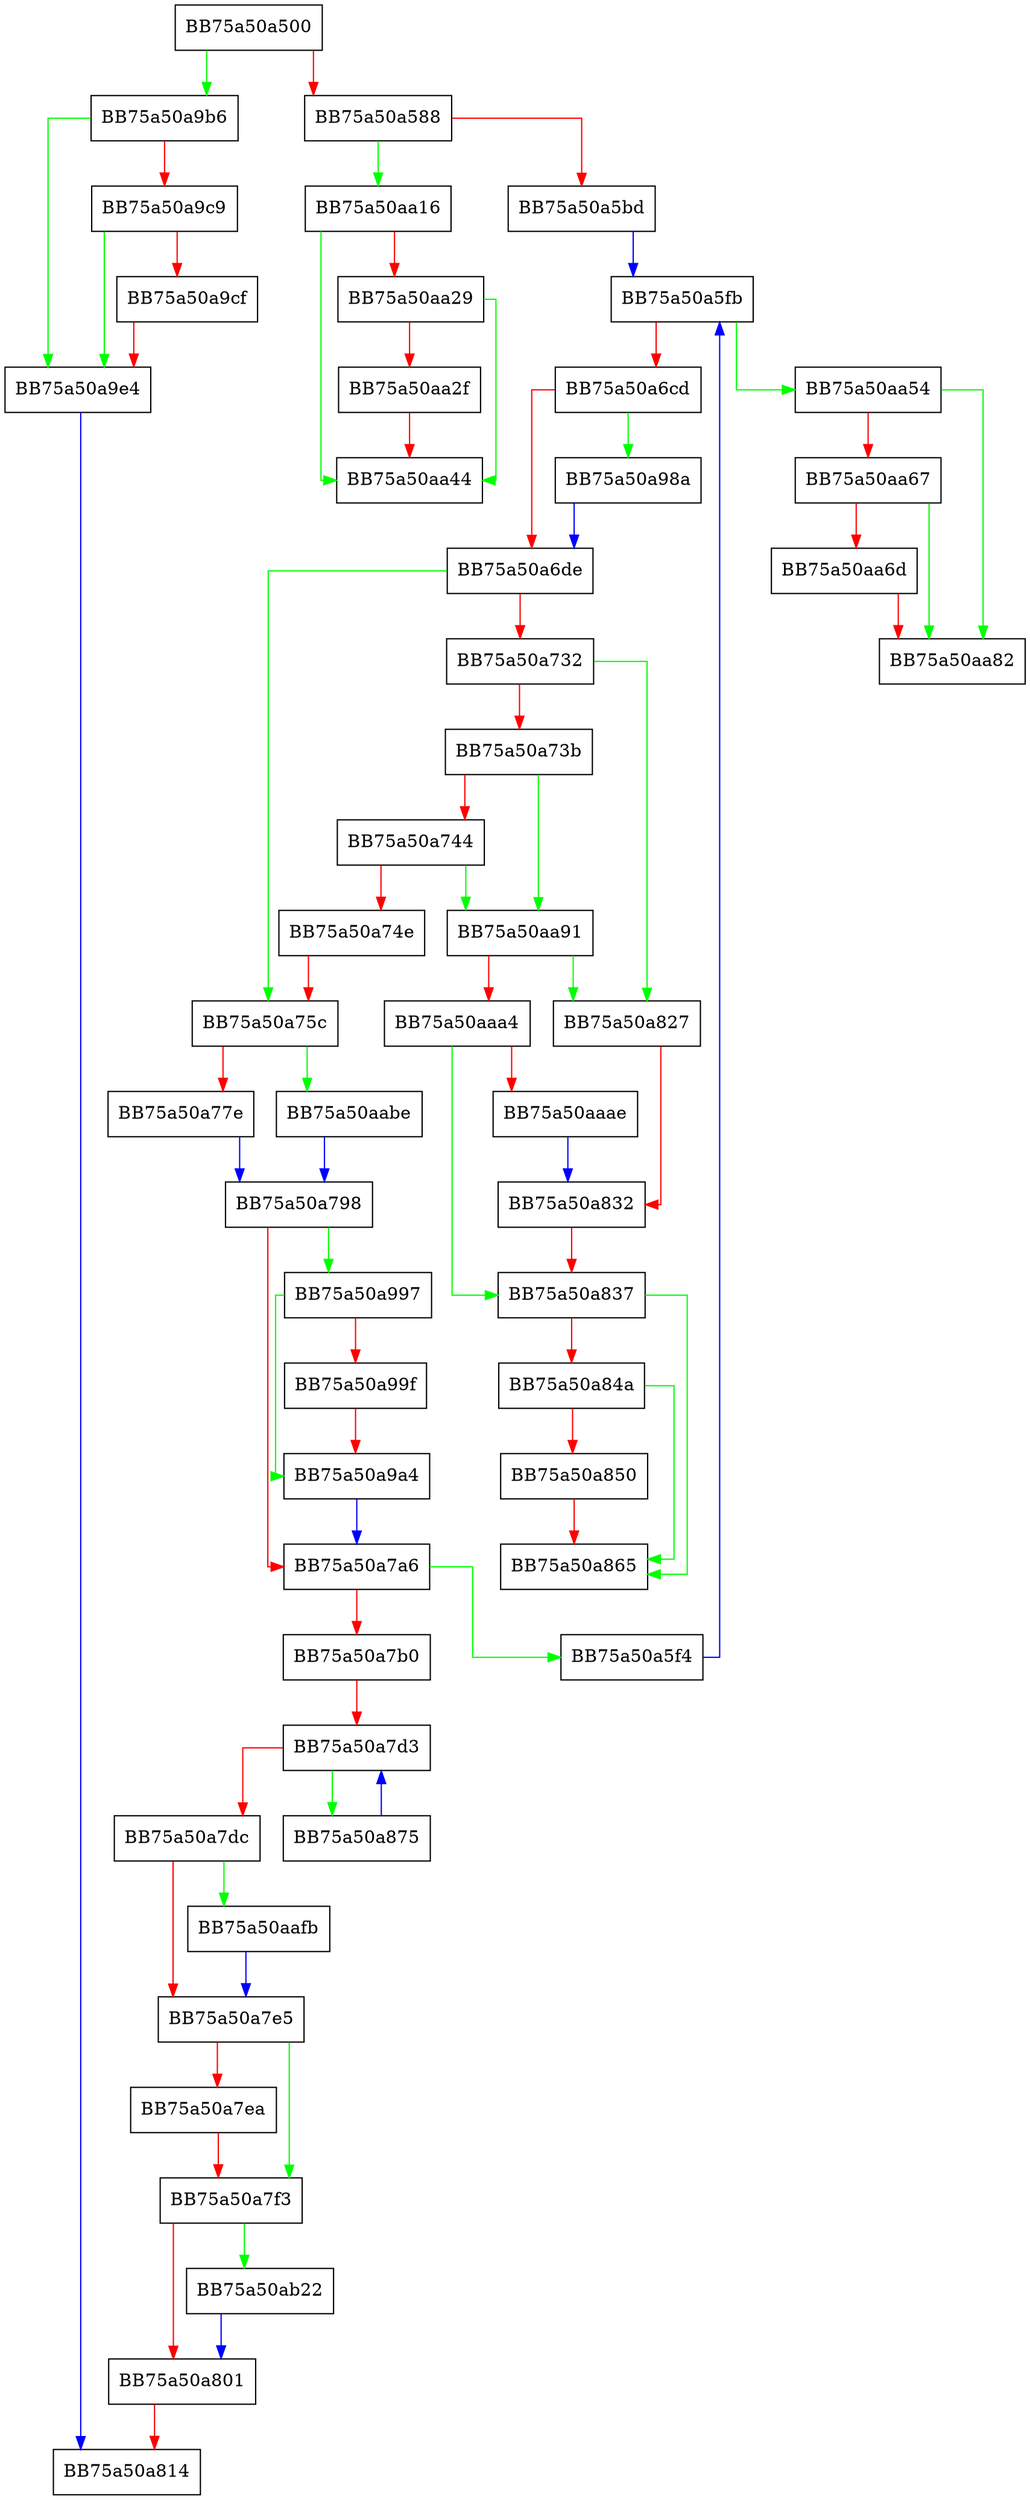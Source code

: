 digraph EnumerateFirmwareEnvironmentVariables {
  node [shape="box"];
  graph [splines=ortho];
  BB75a50a500 -> BB75a50a9b6 [color="green"];
  BB75a50a500 -> BB75a50a588 [color="red"];
  BB75a50a588 -> BB75a50aa16 [color="green"];
  BB75a50a588 -> BB75a50a5bd [color="red"];
  BB75a50a5bd -> BB75a50a5fb [color="blue"];
  BB75a50a5f4 -> BB75a50a5fb [color="blue"];
  BB75a50a5fb -> BB75a50aa54 [color="green"];
  BB75a50a5fb -> BB75a50a6cd [color="red"];
  BB75a50a6cd -> BB75a50a98a [color="green"];
  BB75a50a6cd -> BB75a50a6de [color="red"];
  BB75a50a6de -> BB75a50a75c [color="green"];
  BB75a50a6de -> BB75a50a732 [color="red"];
  BB75a50a732 -> BB75a50a827 [color="green"];
  BB75a50a732 -> BB75a50a73b [color="red"];
  BB75a50a73b -> BB75a50aa91 [color="green"];
  BB75a50a73b -> BB75a50a744 [color="red"];
  BB75a50a744 -> BB75a50aa91 [color="green"];
  BB75a50a744 -> BB75a50a74e [color="red"];
  BB75a50a74e -> BB75a50a75c [color="red"];
  BB75a50a75c -> BB75a50aabe [color="green"];
  BB75a50a75c -> BB75a50a77e [color="red"];
  BB75a50a77e -> BB75a50a798 [color="blue"];
  BB75a50a798 -> BB75a50a997 [color="green"];
  BB75a50a798 -> BB75a50a7a6 [color="red"];
  BB75a50a7a6 -> BB75a50a5f4 [color="green"];
  BB75a50a7a6 -> BB75a50a7b0 [color="red"];
  BB75a50a7b0 -> BB75a50a7d3 [color="red"];
  BB75a50a7d3 -> BB75a50a875 [color="green"];
  BB75a50a7d3 -> BB75a50a7dc [color="red"];
  BB75a50a7dc -> BB75a50aafb [color="green"];
  BB75a50a7dc -> BB75a50a7e5 [color="red"];
  BB75a50a7e5 -> BB75a50a7f3 [color="green"];
  BB75a50a7e5 -> BB75a50a7ea [color="red"];
  BB75a50a7ea -> BB75a50a7f3 [color="red"];
  BB75a50a7f3 -> BB75a50ab22 [color="green"];
  BB75a50a7f3 -> BB75a50a801 [color="red"];
  BB75a50a801 -> BB75a50a814 [color="red"];
  BB75a50a827 -> BB75a50a832 [color="red"];
  BB75a50a832 -> BB75a50a837 [color="red"];
  BB75a50a837 -> BB75a50a865 [color="green"];
  BB75a50a837 -> BB75a50a84a [color="red"];
  BB75a50a84a -> BB75a50a865 [color="green"];
  BB75a50a84a -> BB75a50a850 [color="red"];
  BB75a50a850 -> BB75a50a865 [color="red"];
  BB75a50a875 -> BB75a50a7d3 [color="blue"];
  BB75a50a98a -> BB75a50a6de [color="blue"];
  BB75a50a997 -> BB75a50a9a4 [color="green"];
  BB75a50a997 -> BB75a50a99f [color="red"];
  BB75a50a99f -> BB75a50a9a4 [color="red"];
  BB75a50a9a4 -> BB75a50a7a6 [color="blue"];
  BB75a50a9b6 -> BB75a50a9e4 [color="green"];
  BB75a50a9b6 -> BB75a50a9c9 [color="red"];
  BB75a50a9c9 -> BB75a50a9e4 [color="green"];
  BB75a50a9c9 -> BB75a50a9cf [color="red"];
  BB75a50a9cf -> BB75a50a9e4 [color="red"];
  BB75a50a9e4 -> BB75a50a814 [color="blue"];
  BB75a50aa16 -> BB75a50aa44 [color="green"];
  BB75a50aa16 -> BB75a50aa29 [color="red"];
  BB75a50aa29 -> BB75a50aa44 [color="green"];
  BB75a50aa29 -> BB75a50aa2f [color="red"];
  BB75a50aa2f -> BB75a50aa44 [color="red"];
  BB75a50aa54 -> BB75a50aa82 [color="green"];
  BB75a50aa54 -> BB75a50aa67 [color="red"];
  BB75a50aa67 -> BB75a50aa82 [color="green"];
  BB75a50aa67 -> BB75a50aa6d [color="red"];
  BB75a50aa6d -> BB75a50aa82 [color="red"];
  BB75a50aa91 -> BB75a50a827 [color="green"];
  BB75a50aa91 -> BB75a50aaa4 [color="red"];
  BB75a50aaa4 -> BB75a50a837 [color="green"];
  BB75a50aaa4 -> BB75a50aaae [color="red"];
  BB75a50aaae -> BB75a50a832 [color="blue"];
  BB75a50aabe -> BB75a50a798 [color="blue"];
  BB75a50aafb -> BB75a50a7e5 [color="blue"];
  BB75a50ab22 -> BB75a50a801 [color="blue"];
}